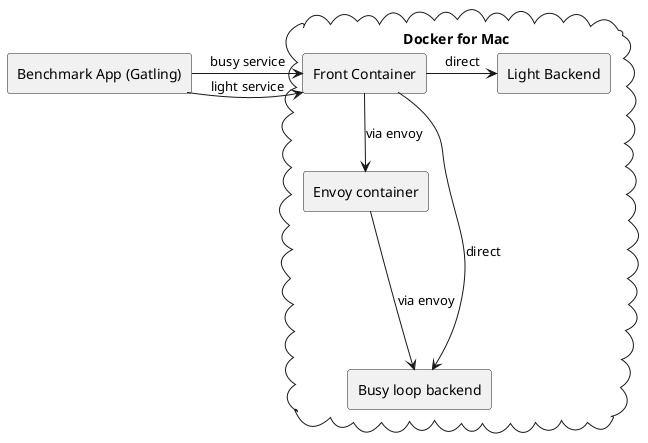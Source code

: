 @startuml

agent bench as "Benchmark App (Gatling)"

cloud docker as "Docker for Mac" {
  agent light as "Light Backend"
  agent front as "Front Container"
  agent envoy as "Envoy container"
  agent backend as "Busy loop backend"

  bench -> front : "busy service"
  bench -> front : "light service"
  front --> envoy : "via envoy"
  front ---> backend : "direct"
  front -> light : "direct"
  envoy ---> backend : "via envoy"
}

@enduml
